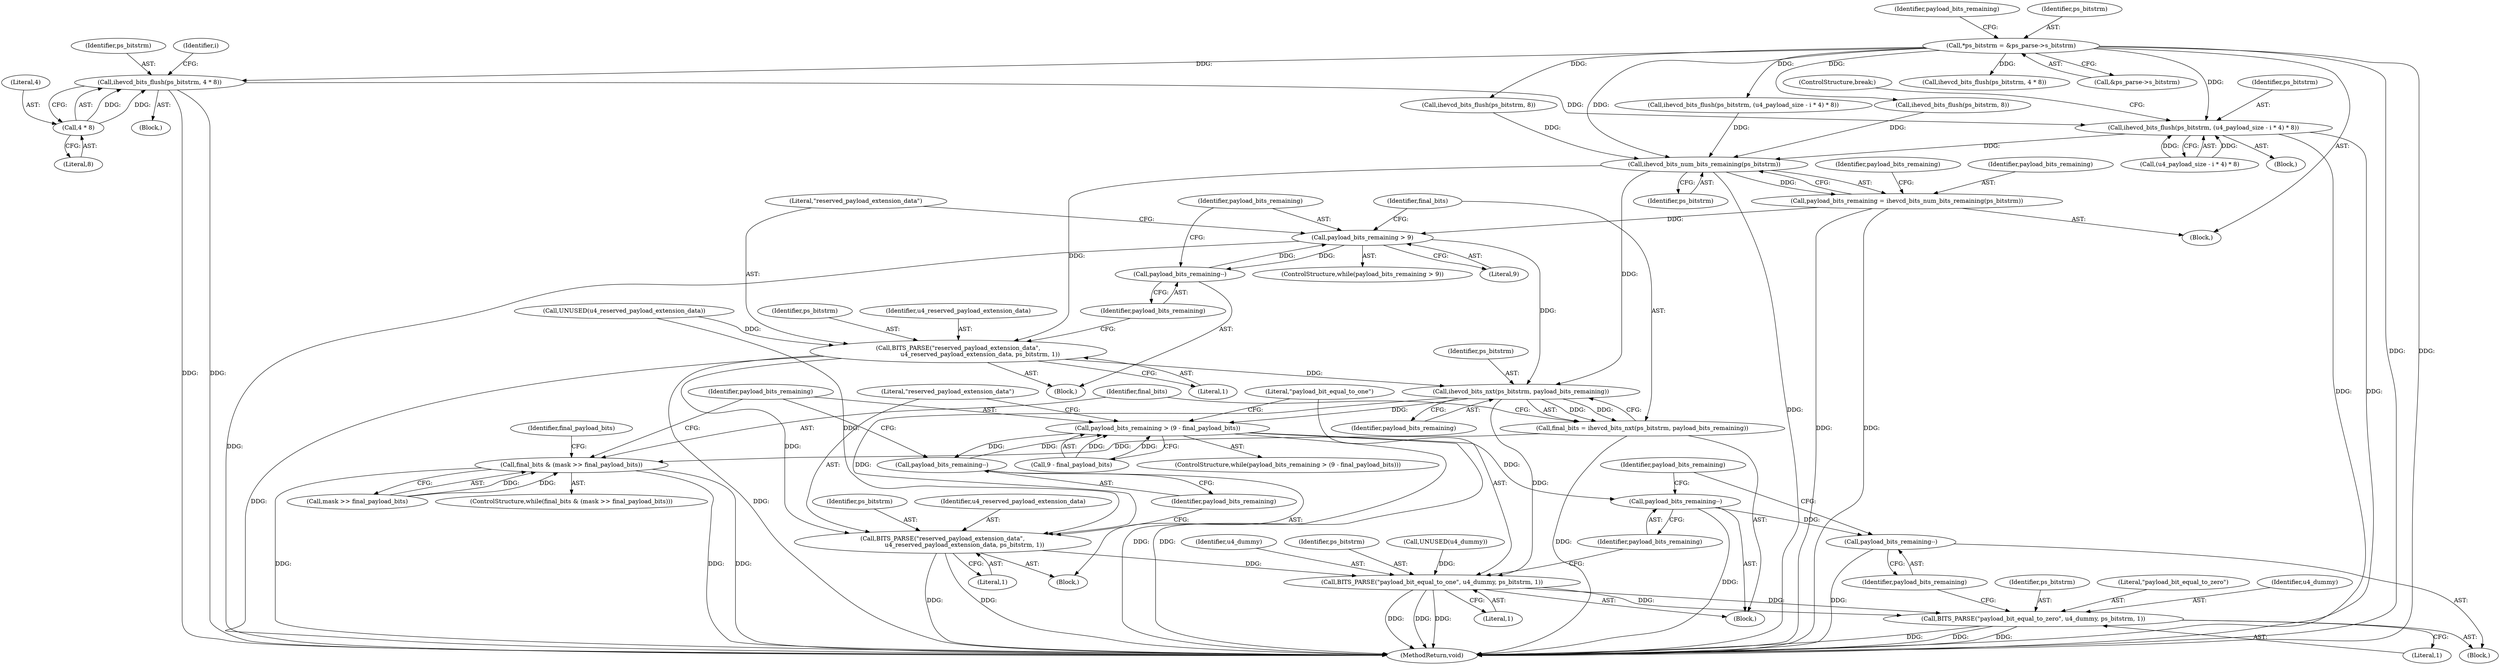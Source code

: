 digraph "0_Android_9f0fb67540d2259e4930d9bd5f1a1a6fb95af862@pointer" {
"1000310" [label="(Call,ihevcd_bits_flush(ps_bitstrm, 4 * 8))"];
"1000117" [label="(Call,*ps_bitstrm = &ps_parse->s_bitstrm)"];
"1000312" [label="(Call,4 * 8)"];
"1000315" [label="(Call,ihevcd_bits_flush(ps_bitstrm, (u4_payload_size - i * 4) * 8))"];
"1000347" [label="(Call,ihevcd_bits_num_bits_remaining(ps_bitstrm))"];
"1000345" [label="(Call,payload_bits_remaining = ihevcd_bits_num_bits_remaining(ps_bitstrm))"];
"1000368" [label="(Call,payload_bits_remaining > 9)"];
"1000377" [label="(Call,payload_bits_remaining--)"];
"1000381" [label="(Call,ihevcd_bits_nxt(ps_bitstrm, payload_bits_remaining))"];
"1000379" [label="(Call,final_bits = ihevcd_bits_nxt(ps_bitstrm, payload_bits_remaining))"];
"1000385" [label="(Call,final_bits & (mask >> final_payload_bits))"];
"1000395" [label="(Call,payload_bits_remaining > (9 - final_payload_bits))"];
"1000406" [label="(Call,payload_bits_remaining--)"];
"1000413" [label="(Call,payload_bits_remaining--)"];
"1000423" [label="(Call,payload_bits_remaining--)"];
"1000401" [label="(Call,BITS_PARSE(\"reserved_payload_extension_data\",\n                       u4_reserved_payload_extension_data, ps_bitstrm, 1))"];
"1000408" [label="(Call,BITS_PARSE(\"payload_bit_equal_to_one\", u4_dummy, ps_bitstrm, 1))"];
"1000418" [label="(Call,BITS_PARSE(\"payload_bit_equal_to_zero\", u4_dummy, ps_bitstrm, 1))"];
"1000372" [label="(Call,BITS_PARSE(\"reserved_payload_extension_data\",\n                       u4_reserved_payload_extension_data, ps_bitstrm, 1))"];
"1000316" [label="(Identifier,ps_bitstrm)"];
"1000421" [label="(Identifier,ps_bitstrm)"];
"1000309" [label="(Block,)"];
"1000347" [label="(Call,ihevcd_bits_num_bits_remaining(ps_bitstrm))"];
"1000379" [label="(Call,final_bits = ihevcd_bits_nxt(ps_bitstrm, payload_bits_remaining))"];
"1000311" [label="(Identifier,ps_bitstrm)"];
"1000386" [label="(Identifier,final_bits)"];
"1000414" [label="(Identifier,payload_bits_remaining)"];
"1000418" [label="(Call,BITS_PARSE(\"payload_bit_equal_to_zero\", u4_dummy, ps_bitstrm, 1))"];
"1000376" [label="(Literal,1)"];
"1000241" [label="(Call,ihevcd_bits_flush(ps_bitstrm, 4 * 8))"];
"1000417" [label="(Block,)"];
"1000317" [label="(Call,(u4_payload_size - i * 4) * 8)"];
"1000413" [label="(Call,payload_bits_remaining--)"];
"1000119" [label="(Call,&ps_parse->s_bitstrm)"];
"1000348" [label="(Identifier,ps_bitstrm)"];
"1000372" [label="(Call,BITS_PARSE(\"reserved_payload_extension_data\",\n                       u4_reserved_payload_extension_data, ps_bitstrm, 1))"];
"1000423" [label="(Call,payload_bits_remaining--)"];
"1000329" [label="(ControlStructure,break;)"];
"1000350" [label="(Identifier,payload_bits_remaining)"];
"1000400" [label="(Block,)"];
"1000419" [label="(Literal,\"payload_bit_equal_to_zero\")"];
"1000422" [label="(Literal,1)"];
"1000383" [label="(Identifier,payload_bits_remaining)"];
"1000315" [label="(Call,ihevcd_bits_flush(ps_bitstrm, (u4_payload_size - i * 4) * 8))"];
"1000380" [label="(Identifier,final_bits)"];
"1000382" [label="(Identifier,ps_bitstrm)"];
"1000408" [label="(Call,BITS_PARSE(\"payload_bit_equal_to_one\", u4_dummy, ps_bitstrm, 1))"];
"1000416" [label="(Identifier,payload_bits_remaining)"];
"1000346" [label="(Identifier,payload_bits_remaining)"];
"1000385" [label="(Call,final_bits & (mask >> final_payload_bits))"];
"1000412" [label="(Literal,1)"];
"1000381" [label="(Call,ihevcd_bits_nxt(ps_bitstrm, payload_bits_remaining))"];
"1000374" [label="(Identifier,u4_reserved_payload_extension_data)"];
"1000297" [label="(Block,)"];
"1000420" [label="(Identifier,u4_dummy)"];
"1000424" [label="(Identifier,payload_bits_remaining)"];
"1000312" [label="(Call,4 * 8)"];
"1000125" [label="(Identifier,payload_bits_remaining)"];
"1000403" [label="(Identifier,u4_reserved_payload_extension_data)"];
"1000410" [label="(Identifier,u4_dummy)"];
"1000369" [label="(Identifier,payload_bits_remaining)"];
"1000378" [label="(Identifier,payload_bits_remaining)"];
"1000373" [label="(Literal,\"reserved_payload_extension_data\")"];
"1000117" [label="(Call,*ps_bitstrm = &ps_parse->s_bitstrm)"];
"1000395" [label="(Call,payload_bits_remaining > (9 - final_payload_bits))"];
"1000401" [label="(Call,BITS_PARSE(\"reserved_payload_extension_data\",\n                       u4_reserved_payload_extension_data, ps_bitstrm, 1))"];
"1000108" [label="(Block,)"];
"1000384" [label="(ControlStructure,while(final_bits & (mask >> final_payload_bits)))"];
"1000314" [label="(Literal,8)"];
"1000406" [label="(Call,payload_bits_remaining--)"];
"1000396" [label="(Identifier,payload_bits_remaining)"];
"1000394" [label="(ControlStructure,while(payload_bits_remaining > (9 - final_payload_bits)))"];
"1000405" [label="(Literal,1)"];
"1000411" [label="(Identifier,ps_bitstrm)"];
"1000308" [label="(Identifier,i)"];
"1000387" [label="(Call,mask >> final_payload_bits)"];
"1000402" [label="(Literal,\"reserved_payload_extension_data\")"];
"1000375" [label="(Identifier,ps_bitstrm)"];
"1000363" [label="(Call,UNUSED(u4_dummy))"];
"1000341" [label="(Call,ihevcd_bits_flush(ps_bitstrm, 8))"];
"1000367" [label="(ControlStructure,while(payload_bits_remaining > 9))"];
"1000351" [label="(Block,)"];
"1000426" [label="(MethodReturn,void)"];
"1000397" [label="(Call,9 - final_payload_bits)"];
"1000377" [label="(Call,payload_bits_remaining--)"];
"1000365" [label="(Call,UNUSED(u4_reserved_payload_extension_data))"];
"1000246" [label="(Call,ihevcd_bits_flush(ps_bitstrm, (u4_payload_size - i * 4) * 8))"];
"1000272" [label="(Call,ihevcd_bits_flush(ps_bitstrm, 8))"];
"1000404" [label="(Identifier,ps_bitstrm)"];
"1000310" [label="(Call,ihevcd_bits_flush(ps_bitstrm, 4 * 8))"];
"1000313" [label="(Literal,4)"];
"1000371" [label="(Block,)"];
"1000118" [label="(Identifier,ps_bitstrm)"];
"1000407" [label="(Identifier,payload_bits_remaining)"];
"1000409" [label="(Literal,\"payload_bit_equal_to_one\")"];
"1000345" [label="(Call,payload_bits_remaining = ihevcd_bits_num_bits_remaining(ps_bitstrm))"];
"1000368" [label="(Call,payload_bits_remaining > 9)"];
"1000392" [label="(Identifier,final_payload_bits)"];
"1000370" [label="(Literal,9)"];
"1000310" -> "1000309"  [label="AST: "];
"1000310" -> "1000312"  [label="CFG: "];
"1000311" -> "1000310"  [label="AST: "];
"1000312" -> "1000310"  [label="AST: "];
"1000308" -> "1000310"  [label="CFG: "];
"1000310" -> "1000426"  [label="DDG: "];
"1000310" -> "1000426"  [label="DDG: "];
"1000117" -> "1000310"  [label="DDG: "];
"1000312" -> "1000310"  [label="DDG: "];
"1000312" -> "1000310"  [label="DDG: "];
"1000310" -> "1000315"  [label="DDG: "];
"1000117" -> "1000108"  [label="AST: "];
"1000117" -> "1000119"  [label="CFG: "];
"1000118" -> "1000117"  [label="AST: "];
"1000119" -> "1000117"  [label="AST: "];
"1000125" -> "1000117"  [label="CFG: "];
"1000117" -> "1000426"  [label="DDG: "];
"1000117" -> "1000426"  [label="DDG: "];
"1000117" -> "1000241"  [label="DDG: "];
"1000117" -> "1000246"  [label="DDG: "];
"1000117" -> "1000272"  [label="DDG: "];
"1000117" -> "1000315"  [label="DDG: "];
"1000117" -> "1000341"  [label="DDG: "];
"1000117" -> "1000347"  [label="DDG: "];
"1000312" -> "1000314"  [label="CFG: "];
"1000313" -> "1000312"  [label="AST: "];
"1000314" -> "1000312"  [label="AST: "];
"1000315" -> "1000297"  [label="AST: "];
"1000315" -> "1000317"  [label="CFG: "];
"1000316" -> "1000315"  [label="AST: "];
"1000317" -> "1000315"  [label="AST: "];
"1000329" -> "1000315"  [label="CFG: "];
"1000315" -> "1000426"  [label="DDG: "];
"1000315" -> "1000426"  [label="DDG: "];
"1000317" -> "1000315"  [label="DDG: "];
"1000317" -> "1000315"  [label="DDG: "];
"1000315" -> "1000347"  [label="DDG: "];
"1000347" -> "1000345"  [label="AST: "];
"1000347" -> "1000348"  [label="CFG: "];
"1000348" -> "1000347"  [label="AST: "];
"1000345" -> "1000347"  [label="CFG: "];
"1000347" -> "1000426"  [label="DDG: "];
"1000347" -> "1000345"  [label="DDG: "];
"1000272" -> "1000347"  [label="DDG: "];
"1000246" -> "1000347"  [label="DDG: "];
"1000341" -> "1000347"  [label="DDG: "];
"1000347" -> "1000372"  [label="DDG: "];
"1000347" -> "1000381"  [label="DDG: "];
"1000345" -> "1000108"  [label="AST: "];
"1000346" -> "1000345"  [label="AST: "];
"1000350" -> "1000345"  [label="CFG: "];
"1000345" -> "1000426"  [label="DDG: "];
"1000345" -> "1000426"  [label="DDG: "];
"1000345" -> "1000368"  [label="DDG: "];
"1000368" -> "1000367"  [label="AST: "];
"1000368" -> "1000370"  [label="CFG: "];
"1000369" -> "1000368"  [label="AST: "];
"1000370" -> "1000368"  [label="AST: "];
"1000373" -> "1000368"  [label="CFG: "];
"1000380" -> "1000368"  [label="CFG: "];
"1000368" -> "1000426"  [label="DDG: "];
"1000377" -> "1000368"  [label="DDG: "];
"1000368" -> "1000377"  [label="DDG: "];
"1000368" -> "1000381"  [label="DDG: "];
"1000377" -> "1000371"  [label="AST: "];
"1000377" -> "1000378"  [label="CFG: "];
"1000378" -> "1000377"  [label="AST: "];
"1000369" -> "1000377"  [label="CFG: "];
"1000381" -> "1000379"  [label="AST: "];
"1000381" -> "1000383"  [label="CFG: "];
"1000382" -> "1000381"  [label="AST: "];
"1000383" -> "1000381"  [label="AST: "];
"1000379" -> "1000381"  [label="CFG: "];
"1000381" -> "1000379"  [label="DDG: "];
"1000381" -> "1000379"  [label="DDG: "];
"1000372" -> "1000381"  [label="DDG: "];
"1000381" -> "1000395"  [label="DDG: "];
"1000381" -> "1000401"  [label="DDG: "];
"1000381" -> "1000408"  [label="DDG: "];
"1000379" -> "1000351"  [label="AST: "];
"1000380" -> "1000379"  [label="AST: "];
"1000386" -> "1000379"  [label="CFG: "];
"1000379" -> "1000426"  [label="DDG: "];
"1000379" -> "1000385"  [label="DDG: "];
"1000385" -> "1000384"  [label="AST: "];
"1000385" -> "1000387"  [label="CFG: "];
"1000386" -> "1000385"  [label="AST: "];
"1000387" -> "1000385"  [label="AST: "];
"1000392" -> "1000385"  [label="CFG: "];
"1000396" -> "1000385"  [label="CFG: "];
"1000385" -> "1000426"  [label="DDG: "];
"1000385" -> "1000426"  [label="DDG: "];
"1000385" -> "1000426"  [label="DDG: "];
"1000387" -> "1000385"  [label="DDG: "];
"1000387" -> "1000385"  [label="DDG: "];
"1000395" -> "1000394"  [label="AST: "];
"1000395" -> "1000397"  [label="CFG: "];
"1000396" -> "1000395"  [label="AST: "];
"1000397" -> "1000395"  [label="AST: "];
"1000402" -> "1000395"  [label="CFG: "];
"1000409" -> "1000395"  [label="CFG: "];
"1000395" -> "1000426"  [label="DDG: "];
"1000395" -> "1000426"  [label="DDG: "];
"1000406" -> "1000395"  [label="DDG: "];
"1000397" -> "1000395"  [label="DDG: "];
"1000397" -> "1000395"  [label="DDG: "];
"1000395" -> "1000406"  [label="DDG: "];
"1000395" -> "1000413"  [label="DDG: "];
"1000406" -> "1000400"  [label="AST: "];
"1000406" -> "1000407"  [label="CFG: "];
"1000407" -> "1000406"  [label="AST: "];
"1000396" -> "1000406"  [label="CFG: "];
"1000413" -> "1000351"  [label="AST: "];
"1000413" -> "1000414"  [label="CFG: "];
"1000414" -> "1000413"  [label="AST: "];
"1000416" -> "1000413"  [label="CFG: "];
"1000413" -> "1000426"  [label="DDG: "];
"1000413" -> "1000423"  [label="DDG: "];
"1000423" -> "1000417"  [label="AST: "];
"1000423" -> "1000424"  [label="CFG: "];
"1000424" -> "1000423"  [label="AST: "];
"1000416" -> "1000423"  [label="CFG: "];
"1000423" -> "1000426"  [label="DDG: "];
"1000401" -> "1000400"  [label="AST: "];
"1000401" -> "1000405"  [label="CFG: "];
"1000402" -> "1000401"  [label="AST: "];
"1000403" -> "1000401"  [label="AST: "];
"1000404" -> "1000401"  [label="AST: "];
"1000405" -> "1000401"  [label="AST: "];
"1000407" -> "1000401"  [label="CFG: "];
"1000401" -> "1000426"  [label="DDG: "];
"1000401" -> "1000426"  [label="DDG: "];
"1000365" -> "1000401"  [label="DDG: "];
"1000372" -> "1000401"  [label="DDG: "];
"1000401" -> "1000408"  [label="DDG: "];
"1000408" -> "1000351"  [label="AST: "];
"1000408" -> "1000412"  [label="CFG: "];
"1000409" -> "1000408"  [label="AST: "];
"1000410" -> "1000408"  [label="AST: "];
"1000411" -> "1000408"  [label="AST: "];
"1000412" -> "1000408"  [label="AST: "];
"1000414" -> "1000408"  [label="CFG: "];
"1000408" -> "1000426"  [label="DDG: "];
"1000408" -> "1000426"  [label="DDG: "];
"1000408" -> "1000426"  [label="DDG: "];
"1000363" -> "1000408"  [label="DDG: "];
"1000408" -> "1000418"  [label="DDG: "];
"1000408" -> "1000418"  [label="DDG: "];
"1000418" -> "1000417"  [label="AST: "];
"1000418" -> "1000422"  [label="CFG: "];
"1000419" -> "1000418"  [label="AST: "];
"1000420" -> "1000418"  [label="AST: "];
"1000421" -> "1000418"  [label="AST: "];
"1000422" -> "1000418"  [label="AST: "];
"1000424" -> "1000418"  [label="CFG: "];
"1000418" -> "1000426"  [label="DDG: "];
"1000418" -> "1000426"  [label="DDG: "];
"1000418" -> "1000426"  [label="DDG: "];
"1000372" -> "1000371"  [label="AST: "];
"1000372" -> "1000376"  [label="CFG: "];
"1000373" -> "1000372"  [label="AST: "];
"1000374" -> "1000372"  [label="AST: "];
"1000375" -> "1000372"  [label="AST: "];
"1000376" -> "1000372"  [label="AST: "];
"1000378" -> "1000372"  [label="CFG: "];
"1000372" -> "1000426"  [label="DDG: "];
"1000372" -> "1000426"  [label="DDG: "];
"1000365" -> "1000372"  [label="DDG: "];
}
